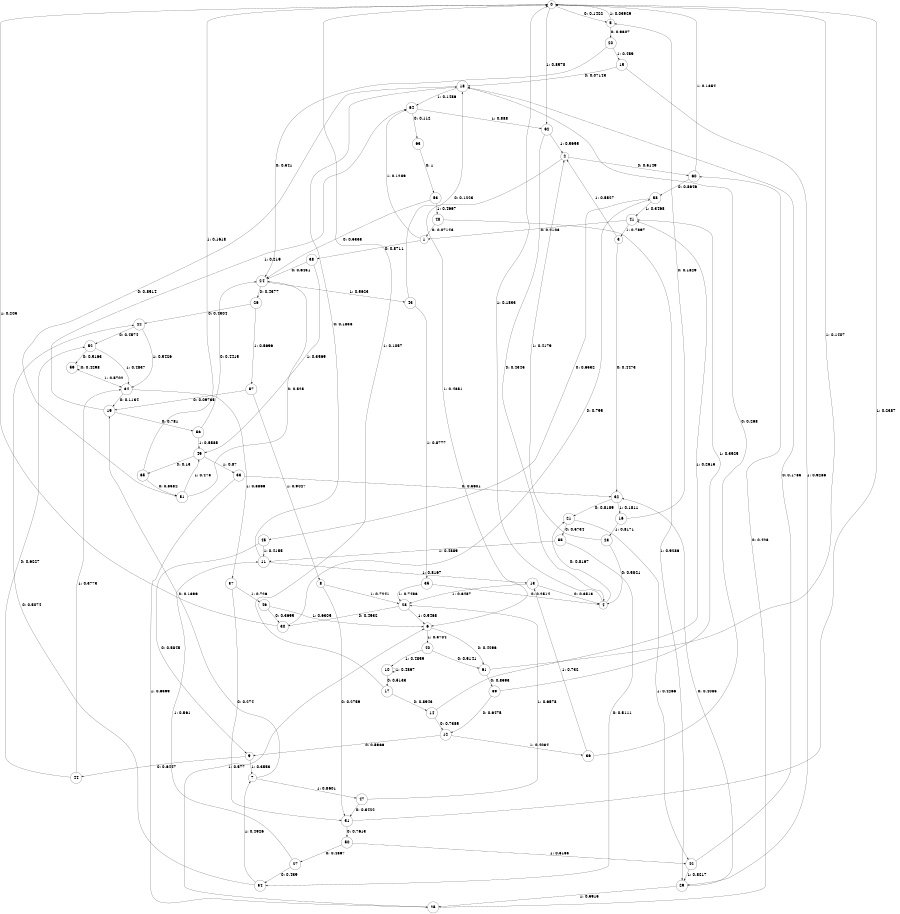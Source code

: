 digraph "ch22faceL9" {
size = "6,8.5";
ratio = "fill";
node [shape = circle];
node [fontsize = 24];
edge [fontsize = 24];
0 -> 5 [label = "0: 0.1422   "];
0 -> 62 [label = "1: 0.8578   "];
1 -> 38 [label = "0: 0.8711   "];
1 -> 64 [label = "1: 0.1289   "];
2 -> 60 [label = "0: 0.5149   "];
2 -> 6 [label = "1: 0.4851   "];
3 -> 32 [label = "0: 0.4473   "];
3 -> 2 [label = "1: 0.5527   "];
4 -> 21 [label = "0: 0.8167   "];
4 -> 0 [label = "1: 0.1833   "];
5 -> 20 [label = "0: 0.9607   "];
5 -> 0 [label = "1: 0.03929  "];
6 -> 61 [label = "0: 0.4296   "];
6 -> 40 [label = "1: 0.5704   "];
7 -> 19 [label = "0: 0.1399   "];
7 -> 47 [label = "1: 0.8601   "];
8 -> 31 [label = "0: 0.2759   "];
8 -> 28 [label = "1: 0.7241   "];
9 -> 44 [label = "0: 0.6447   "];
9 -> 7 [label = "1: 0.3553   "];
10 -> 17 [label = "0: 0.5133   "];
10 -> 10 [label = "1: 0.4867   "];
11 -> 18 [label = "0: 0.1833   "];
11 -> 13 [label = "1: 0.8167   "];
12 -> 9 [label = "0: 0.5966   "];
12 -> 36 [label = "1: 0.4034   "];
13 -> 4 [label = "0: 0.3513   "];
13 -> 28 [label = "1: 0.6487   "];
14 -> 12 [label = "0: 0.7385   "];
14 -> 41 [label = "1: 0.2615   "];
15 -> 18 [label = "0: 0.07143  "];
15 -> 29 [label = "1: 0.9286   "];
16 -> 5 [label = "0: 0.1829   "];
16 -> 23 [label = "1: 0.8171   "];
17 -> 14 [label = "0: 0.8943   "];
17 -> 0 [label = "1: 0.1057   "];
18 -> 51 [label = "0: 0.8514   "];
18 -> 64 [label = "1: 0.1486   "];
19 -> 56 [label = "0: 0.781    "];
19 -> 64 [label = "1: 0.219    "];
20 -> 24 [label = "0: 0.541    "];
20 -> 15 [label = "1: 0.459    "];
21 -> 55 [label = "0: 0.5734   "];
21 -> 42 [label = "1: 0.4266   "];
22 -> 52 [label = "0: 0.4574   "];
22 -> 34 [label = "1: 0.5426   "];
23 -> 4 [label = "0: 0.5821   "];
23 -> 2 [label = "1: 0.4179   "];
24 -> 26 [label = "0: 0.4377   "];
24 -> 43 [label = "1: 0.5623   "];
25 -> 60 [label = "0: 0.423    "];
25 -> 6 [label = "1: 0.577    "];
26 -> 22 [label = "0: 0.4304   "];
26 -> 57 [label = "1: 0.5696   "];
27 -> 54 [label = "0: 0.439    "];
27 -> 11 [label = "1: 0.561    "];
28 -> 30 [label = "0: 0.4532   "];
28 -> 6 [label = "1: 0.5468   "];
29 -> 32 [label = "0: 0.4085   "];
29 -> 25 [label = "1: 0.5915   "];
30 -> 58 [label = "0: 0.795    "];
30 -> 0 [label = "1: 0.205    "];
31 -> 50 [label = "0: 0.7613   "];
31 -> 0 [label = "1: 0.2387   "];
32 -> 21 [label = "0: 0.8189   "];
32 -> 16 [label = "1: 0.1811   "];
33 -> 32 [label = "0: 0.3601   "];
33 -> 25 [label = "1: 0.6399   "];
34 -> 19 [label = "0: 0.1134   "];
34 -> 37 [label = "1: 0.8866   "];
35 -> 4 [label = "0: 0.2514   "];
35 -> 28 [label = "1: 0.7486   "];
36 -> 18 [label = "0: 0.268    "];
36 -> 13 [label = "1: 0.732    "];
37 -> 31 [label = "0: 0.274    "];
37 -> 46 [label = "1: 0.726    "];
38 -> 24 [label = "0: 0.6431   "];
38 -> 49 [label = "1: 0.3569   "];
39 -> 12 [label = "0: 0.6475   "];
39 -> 41 [label = "1: 0.3525   "];
40 -> 61 [label = "0: 0.5141   "];
40 -> 10 [label = "1: 0.4859   "];
41 -> 1 [label = "0: 0.2103   "];
41 -> 3 [label = "1: 0.7897   "];
42 -> 18 [label = "0: 0.1783   "];
42 -> 29 [label = "1: 0.8217   "];
43 -> 18 [label = "0: 0.1223   "];
43 -> 35 [label = "1: 0.8777   "];
44 -> 52 [label = "0: 0.6227   "];
44 -> 34 [label = "1: 0.3773   "];
45 -> 9 [label = "0: 0.5845   "];
45 -> 11 [label = "1: 0.4155   "];
46 -> 30 [label = "0: 0.3695   "];
46 -> 6 [label = "1: 0.6305   "];
47 -> 31 [label = "0: 0.3422   "];
47 -> 28 [label = "1: 0.6578   "];
48 -> 1 [label = "0: 0.07143  "];
48 -> 29 [label = "1: 0.9286   "];
49 -> 65 [label = "0: 0.13     "];
49 -> 33 [label = "1: 0.87     "];
50 -> 27 [label = "0: 0.4867   "];
50 -> 42 [label = "1: 0.5133   "];
51 -> 24 [label = "0: 0.525    "];
51 -> 49 [label = "1: 0.475    "];
52 -> 59 [label = "0: 0.5163   "];
52 -> 34 [label = "1: 0.4837   "];
53 -> 24 [label = "0: 0.5333   "];
53 -> 48 [label = "1: 0.4667   "];
54 -> 22 [label = "0: 0.5074   "];
54 -> 7 [label = "1: 0.4926   "];
55 -> 54 [label = "0: 0.5111   "];
55 -> 11 [label = "1: 0.4889   "];
56 -> 24 [label = "0: 0.4415   "];
56 -> 49 [label = "1: 0.5585   "];
57 -> 19 [label = "0: 0.09735  "];
57 -> 8 [label = "1: 0.9027   "];
58 -> 45 [label = "0: 0.6532   "];
58 -> 41 [label = "1: 0.3468   "];
59 -> 59 [label = "0: 0.4298   "];
59 -> 34 [label = "1: 0.5702   "];
60 -> 58 [label = "0: 0.8646   "];
60 -> 0 [label = "1: 0.1354   "];
61 -> 39 [label = "0: 0.8593   "];
61 -> 0 [label = "1: 0.1407   "];
62 -> 4 [label = "0: 0.4345   "];
62 -> 2 [label = "1: 0.5655   "];
63 -> 53 [label = "0: 1        "];
64 -> 63 [label = "0: 0.112    "];
64 -> 62 [label = "1: 0.888    "];
65 -> 51 [label = "0: 0.8382   "];
65 -> 0 [label = "1: 0.1618   "];
}